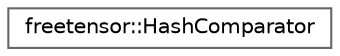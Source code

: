 digraph "Graphical Class Hierarchy"
{
 // LATEX_PDF_SIZE
  bgcolor="transparent";
  edge [fontname=Helvetica,fontsize=10,labelfontname=Helvetica,labelfontsize=10];
  node [fontname=Helvetica,fontsize=10,shape=box,height=0.2,width=0.4];
  rankdir="LR";
  Node0 [label="freetensor::HashComparator",height=0.2,width=0.4,color="grey40", fillcolor="white", style="filled",URL="$classfreetensor_1_1HashComparator.html",tooltip=" "];
}

